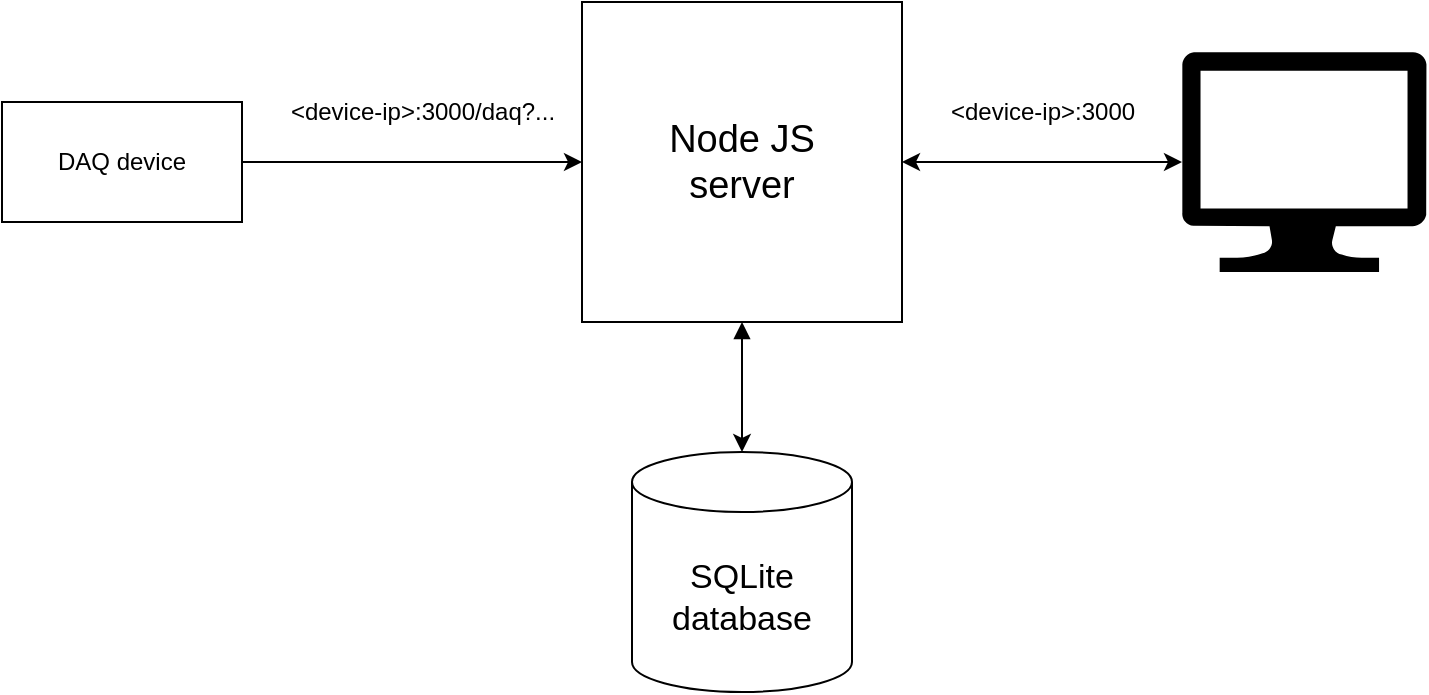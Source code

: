 <mxfile version="22.1.4" type="device">
  <diagram name="Page-1" id="uA01S2bnCDYeRX9gCq1N">
    <mxGraphModel dx="1242" dy="790" grid="1" gridSize="10" guides="1" tooltips="1" connect="1" arrows="1" fold="1" page="1" pageScale="1" pageWidth="827" pageHeight="1169" math="0" shadow="0">
      <root>
        <mxCell id="0" />
        <mxCell id="1" parent="0" />
        <mxCell id="r_ddGIisWxu6nKgFk_Yj-1" value="&lt;font style=&quot;font-size: 17px;&quot;&gt;SQLite&lt;br&gt;database&lt;/font&gt;" style="shape=cylinder3;whiteSpace=wrap;html=1;boundedLbl=1;backgroundOutline=1;size=15;" vertex="1" parent="1">
          <mxGeometry x="345" y="465" width="110" height="120" as="geometry" />
        </mxCell>
        <mxCell id="r_ddGIisWxu6nKgFk_Yj-3" value="&lt;font style=&quot;font-size: 19px;&quot;&gt;Node JS &lt;br&gt;server&lt;/font&gt;" style="whiteSpace=wrap;html=1;aspect=fixed;" vertex="1" parent="1">
          <mxGeometry x="320" y="240" width="160" height="160" as="geometry" />
        </mxCell>
        <mxCell id="r_ddGIisWxu6nKgFk_Yj-4" style="edgeStyle=orthogonalEdgeStyle;rounded=0;orthogonalLoop=1;jettySize=auto;html=1;exitX=0.5;exitY=1;exitDx=0;exitDy=0;entryX=0.5;entryY=0;entryDx=0;entryDy=0;entryPerimeter=0;startArrow=block;startFill=1;" edge="1" parent="1" source="r_ddGIisWxu6nKgFk_Yj-3" target="r_ddGIisWxu6nKgFk_Yj-1">
          <mxGeometry relative="1" as="geometry" />
        </mxCell>
        <mxCell id="r_ddGIisWxu6nKgFk_Yj-5" value="" style="endArrow=classic;html=1;rounded=0;entryX=0;entryY=0.5;entryDx=0;entryDy=0;exitX=1;exitY=0.5;exitDx=0;exitDy=0;" edge="1" parent="1" source="r_ddGIisWxu6nKgFk_Yj-7" target="r_ddGIisWxu6nKgFk_Yj-3">
          <mxGeometry width="50" height="50" relative="1" as="geometry">
            <mxPoint x="240" y="320" as="sourcePoint" />
            <mxPoint x="440" y="370" as="targetPoint" />
          </mxGeometry>
        </mxCell>
        <mxCell id="r_ddGIisWxu6nKgFk_Yj-6" value="&amp;lt;device-ip&amp;gt;:3000/daq?..." style="text;html=1;align=center;verticalAlign=middle;resizable=0;points=[];autosize=1;strokeColor=none;fillColor=none;" vertex="1" parent="1">
          <mxGeometry x="160" y="280" width="160" height="30" as="geometry" />
        </mxCell>
        <mxCell id="r_ddGIisWxu6nKgFk_Yj-7" value="DAQ device" style="rounded=0;whiteSpace=wrap;html=1;" vertex="1" parent="1">
          <mxGeometry x="30" y="290" width="120" height="60" as="geometry" />
        </mxCell>
        <mxCell id="r_ddGIisWxu6nKgFk_Yj-8" value="" style="sketch=0;aspect=fixed;pointerEvents=1;shadow=0;dashed=0;html=1;strokeColor=none;labelPosition=center;verticalLabelPosition=bottom;verticalAlign=top;align=center;fillColor=#000000;shape=mxgraph.azure.computer" vertex="1" parent="1">
          <mxGeometry x="620" y="265" width="122.22" height="110" as="geometry" />
        </mxCell>
        <mxCell id="r_ddGIisWxu6nKgFk_Yj-9" style="edgeStyle=orthogonalEdgeStyle;rounded=0;orthogonalLoop=1;jettySize=auto;html=1;exitX=1;exitY=0.5;exitDx=0;exitDy=0;entryX=0;entryY=0.5;entryDx=0;entryDy=0;entryPerimeter=0;startArrow=classic;startFill=1;" edge="1" parent="1" source="r_ddGIisWxu6nKgFk_Yj-3" target="r_ddGIisWxu6nKgFk_Yj-8">
          <mxGeometry relative="1" as="geometry">
            <Array as="points">
              <mxPoint x="560" y="320" />
              <mxPoint x="560" y="320" />
            </Array>
          </mxGeometry>
        </mxCell>
        <mxCell id="r_ddGIisWxu6nKgFk_Yj-10" value="&amp;lt;device-ip&amp;gt;:3000" style="text;html=1;align=center;verticalAlign=middle;resizable=0;points=[];autosize=1;strokeColor=none;fillColor=none;" vertex="1" parent="1">
          <mxGeometry x="490" y="280" width="120" height="30" as="geometry" />
        </mxCell>
      </root>
    </mxGraphModel>
  </diagram>
</mxfile>
